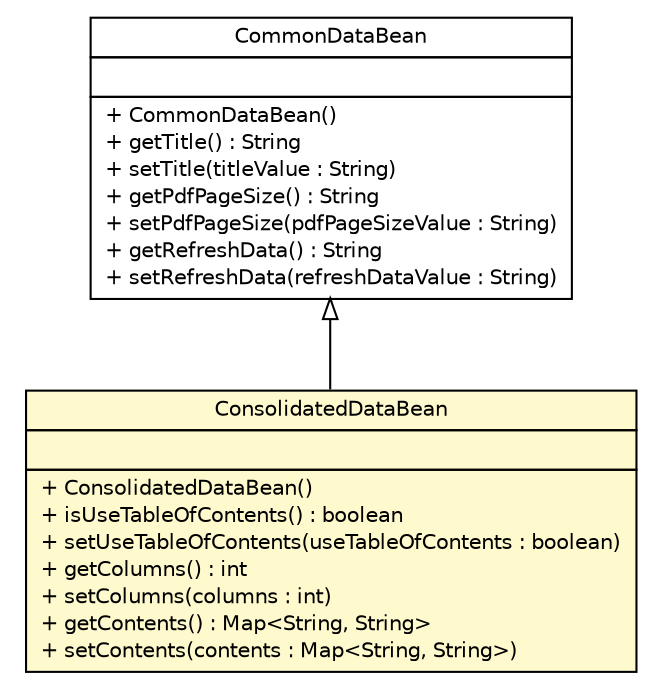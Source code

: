 #!/usr/local/bin/dot
#
# Class diagram 
# Generated by UMLGraph version R5_6 (http://www.umlgraph.org/)
#

digraph G {
	edge [fontname="Helvetica",fontsize=10,labelfontname="Helvetica",labelfontsize=10];
	node [fontname="Helvetica",fontsize=10,shape=plaintext];
	nodesep=0.25;
	ranksep=0.5;
	// com.github.mkolisnyk.cucumber.reporting.types.beans.ConsolidatedDataBean
	c3779 [label=<<table title="com.github.mkolisnyk.cucumber.reporting.types.beans.ConsolidatedDataBean" border="0" cellborder="1" cellspacing="0" cellpadding="2" port="p" bgcolor="lemonChiffon" href="./ConsolidatedDataBean.html">
		<tr><td><table border="0" cellspacing="0" cellpadding="1">
<tr><td align="center" balign="center"> ConsolidatedDataBean </td></tr>
		</table></td></tr>
		<tr><td><table border="0" cellspacing="0" cellpadding="1">
<tr><td align="left" balign="left">  </td></tr>
		</table></td></tr>
		<tr><td><table border="0" cellspacing="0" cellpadding="1">
<tr><td align="left" balign="left"> + ConsolidatedDataBean() </td></tr>
<tr><td align="left" balign="left"> + isUseTableOfContents() : boolean </td></tr>
<tr><td align="left" balign="left"> + setUseTableOfContents(useTableOfContents : boolean) </td></tr>
<tr><td align="left" balign="left"> + getColumns() : int </td></tr>
<tr><td align="left" balign="left"> + setColumns(columns : int) </td></tr>
<tr><td align="left" balign="left"> + getContents() : Map&lt;String, String&gt; </td></tr>
<tr><td align="left" balign="left"> + setContents(contents : Map&lt;String, String&gt;) </td></tr>
		</table></td></tr>
		</table>>, URL="./ConsolidatedDataBean.html", fontname="Helvetica", fontcolor="black", fontsize=10.0];
	// com.github.mkolisnyk.cucumber.reporting.types.beans.CommonDataBean
	c3780 [label=<<table title="com.github.mkolisnyk.cucumber.reporting.types.beans.CommonDataBean" border="0" cellborder="1" cellspacing="0" cellpadding="2" port="p" href="./CommonDataBean.html">
		<tr><td><table border="0" cellspacing="0" cellpadding="1">
<tr><td align="center" balign="center"> CommonDataBean </td></tr>
		</table></td></tr>
		<tr><td><table border="0" cellspacing="0" cellpadding="1">
<tr><td align="left" balign="left">  </td></tr>
		</table></td></tr>
		<tr><td><table border="0" cellspacing="0" cellpadding="1">
<tr><td align="left" balign="left"> + CommonDataBean() </td></tr>
<tr><td align="left" balign="left"> + getTitle() : String </td></tr>
<tr><td align="left" balign="left"> + setTitle(titleValue : String) </td></tr>
<tr><td align="left" balign="left"> + getPdfPageSize() : String </td></tr>
<tr><td align="left" balign="left"> + setPdfPageSize(pdfPageSizeValue : String) </td></tr>
<tr><td align="left" balign="left"> + getRefreshData() : String </td></tr>
<tr><td align="left" balign="left"> + setRefreshData(refreshDataValue : String) </td></tr>
		</table></td></tr>
		</table>>, URL="./CommonDataBean.html", fontname="Helvetica", fontcolor="black", fontsize=10.0];
	//com.github.mkolisnyk.cucumber.reporting.types.beans.ConsolidatedDataBean extends com.github.mkolisnyk.cucumber.reporting.types.beans.CommonDataBean
	c3780:p -> c3779:p [dir=back,arrowtail=empty];
}

